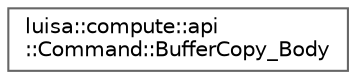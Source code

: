 digraph "类继承关系图"
{
 // LATEX_PDF_SIZE
  bgcolor="transparent";
  edge [fontname=Helvetica,fontsize=10,labelfontname=Helvetica,labelfontsize=10];
  node [fontname=Helvetica,fontsize=10,shape=box,height=0.2,width=0.4];
  rankdir="LR";
  Node0 [id="Node000000",label="luisa::compute::api\l::Command::BufferCopy_Body",height=0.2,width=0.4,color="grey40", fillcolor="white", style="filled",URL="$structluisa_1_1compute_1_1api_1_1_command_1_1_buffer_copy___body.html",tooltip=" "];
}
